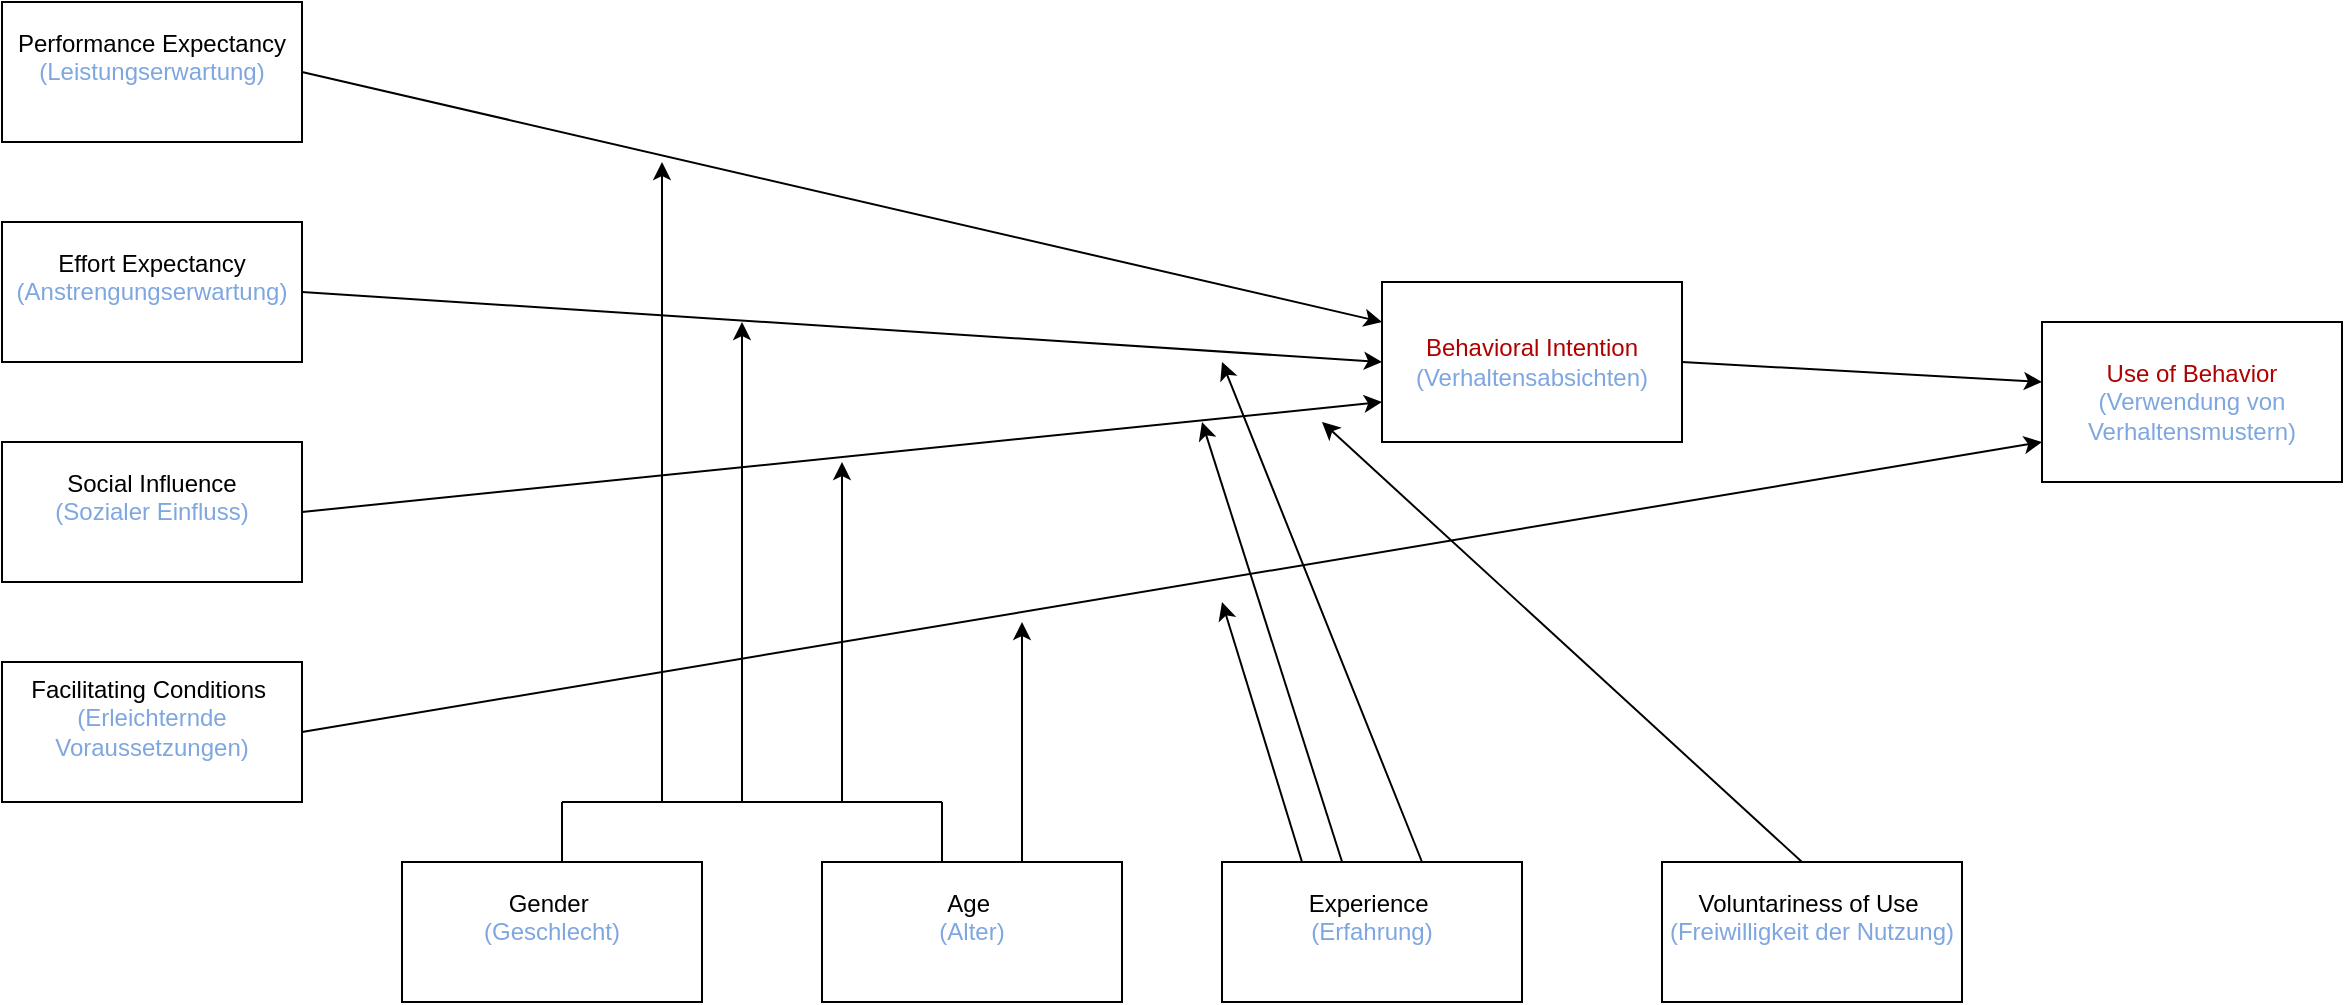 <mxfile version="26.0.3">
  <diagram name="Seite-1" id="kEeX5IR2ziwyEE2gCDyP">
    <mxGraphModel dx="1433" dy="559" grid="1" gridSize="10" guides="1" tooltips="1" connect="1" arrows="1" fold="1" page="1" pageScale="1" pageWidth="3300" pageHeight="4681" math="0" shadow="0">
      <root>
        <mxCell id="0" />
        <mxCell id="1" parent="0" />
        <mxCell id="434kLvwRftd1JmZnnxGZ-1" value="Performance Expectancy&lt;div&gt;&lt;span style=&quot;color: rgb(126, 166, 224);&quot;&gt;(Leistungserwartung)&lt;br&gt;&lt;/span&gt;&lt;div&gt;&lt;br&gt;&lt;/div&gt;&lt;/div&gt;" style="rounded=0;whiteSpace=wrap;html=1;" vertex="1" parent="1">
          <mxGeometry x="510" y="130" width="150" height="70" as="geometry" />
        </mxCell>
        <mxCell id="434kLvwRftd1JmZnnxGZ-2" value="Effort Expectancy&lt;div&gt;&lt;span style=&quot;color: rgb(126, 166, 224);&quot;&gt;(Anstrengungserwartung)&lt;br&gt;&lt;/span&gt;&lt;div&gt;&lt;br&gt;&lt;/div&gt;&lt;/div&gt;" style="rounded=0;whiteSpace=wrap;html=1;" vertex="1" parent="1">
          <mxGeometry x="510" y="240" width="150" height="70" as="geometry" />
        </mxCell>
        <mxCell id="434kLvwRftd1JmZnnxGZ-3" value="&lt;div&gt;&lt;span style=&quot;color: rgb(0, 0, 0);&quot;&gt;Social Influence&lt;/span&gt;&lt;/div&gt;&lt;div&gt;&lt;span style=&quot;color: rgb(126, 166, 224);&quot;&gt;(Sozialer Einfluss)&lt;br&gt;&lt;/span&gt;&lt;div&gt;&lt;br&gt;&lt;/div&gt;&lt;/div&gt;" style="rounded=0;whiteSpace=wrap;html=1;" vertex="1" parent="1">
          <mxGeometry x="510" y="350" width="150" height="70" as="geometry" />
        </mxCell>
        <mxCell id="434kLvwRftd1JmZnnxGZ-4" value="&lt;div&gt;&lt;span style=&quot;color: rgb(0, 0, 0);&quot;&gt;Facilitating Conditions&amp;nbsp;&lt;/span&gt;&lt;/div&gt;&lt;div&gt;&lt;span style=&quot;color: rgb(126, 166, 224);&quot;&gt;(Erleichternde Voraussetzungen)&lt;br&gt;&lt;/span&gt;&lt;div&gt;&lt;br&gt;&lt;/div&gt;&lt;/div&gt;" style="rounded=0;whiteSpace=wrap;html=1;" vertex="1" parent="1">
          <mxGeometry x="510" y="460" width="150" height="70" as="geometry" />
        </mxCell>
        <mxCell id="434kLvwRftd1JmZnnxGZ-5" value="&lt;div&gt;&lt;span style=&quot;color: rgb(0, 0, 0);&quot;&gt;Gender&amp;nbsp;&lt;/span&gt;&lt;/div&gt;&lt;div&gt;&lt;span style=&quot;color: rgb(126, 166, 224);&quot;&gt;(Geschlecht)&lt;br&gt;&lt;/span&gt;&lt;div&gt;&lt;br&gt;&lt;/div&gt;&lt;/div&gt;" style="rounded=0;whiteSpace=wrap;html=1;" vertex="1" parent="1">
          <mxGeometry x="710" y="560" width="150" height="70" as="geometry" />
        </mxCell>
        <mxCell id="434kLvwRftd1JmZnnxGZ-6" value="&lt;div&gt;&lt;span style=&quot;color: rgb(0, 0, 0);&quot;&gt;Age&amp;nbsp;&lt;/span&gt;&lt;/div&gt;&lt;div&gt;&lt;span style=&quot;color: rgb(126, 166, 224);&quot;&gt;(Alter)&lt;br&gt;&lt;/span&gt;&lt;div&gt;&lt;br&gt;&lt;/div&gt;&lt;/div&gt;" style="rounded=0;whiteSpace=wrap;html=1;" vertex="1" parent="1">
          <mxGeometry x="920" y="560" width="150" height="70" as="geometry" />
        </mxCell>
        <mxCell id="434kLvwRftd1JmZnnxGZ-7" value="&lt;div&gt;&lt;span style=&quot;color: rgb(0, 0, 0);&quot;&gt;Experience&amp;nbsp;&lt;/span&gt;&lt;/div&gt;&lt;div&gt;&lt;span style=&quot;color: rgb(126, 166, 224);&quot;&gt;(Erfahrung)&lt;br&gt;&lt;/span&gt;&lt;div&gt;&lt;br&gt;&lt;/div&gt;&lt;/div&gt;" style="rounded=0;whiteSpace=wrap;html=1;" vertex="1" parent="1">
          <mxGeometry x="1120" y="560" width="150" height="70" as="geometry" />
        </mxCell>
        <mxCell id="434kLvwRftd1JmZnnxGZ-8" value="&lt;div&gt;&lt;span style=&quot;color: rgb(0, 0, 0);&quot;&gt;Voluntariness of Use&amp;nbsp;&lt;/span&gt;&lt;/div&gt;&lt;div&gt;&lt;span style=&quot;color: rgb(126, 166, 224);&quot;&gt;(Freiwilligkeit der Nutzung)&lt;br&gt;&lt;/span&gt;&lt;div&gt;&lt;br&gt;&lt;/div&gt;&lt;/div&gt;" style="rounded=0;whiteSpace=wrap;html=1;" vertex="1" parent="1">
          <mxGeometry x="1340" y="560" width="150" height="70" as="geometry" />
        </mxCell>
        <mxCell id="434kLvwRftd1JmZnnxGZ-9" value="&lt;div&gt;&lt;font color=&quot;rgb(0, 0, 0)&quot;&gt;&lt;span style=&quot;caret-color: rgb(0, 0, 0);&quot;&gt;Behavioral Intention&lt;/span&gt;&lt;/font&gt;&lt;/div&gt;&lt;div&gt;&lt;span style=&quot;color: rgb(126, 166, 224);&quot;&gt;(Verhaltensabsichten)&lt;/span&gt;&lt;br&gt;&lt;/div&gt;" style="rounded=0;whiteSpace=wrap;html=1;" vertex="1" parent="1">
          <mxGeometry x="1200" y="270" width="150" height="80" as="geometry" />
        </mxCell>
        <mxCell id="434kLvwRftd1JmZnnxGZ-10" value="&lt;div&gt;&lt;font color=&quot;rgb(0, 0, 0)&quot;&gt;&lt;span style=&quot;caret-color: rgb(0, 0, 0);&quot;&gt;Use of Behavior&lt;/span&gt;&lt;/font&gt;&lt;/div&gt;&lt;div&gt;&lt;span style=&quot;color: rgb(126, 166, 224);&quot;&gt;(Verwendung von Verhaltensmustern)&lt;/span&gt;&lt;br&gt;&lt;/div&gt;" style="rounded=0;whiteSpace=wrap;html=1;" vertex="1" parent="1">
          <mxGeometry x="1530" y="290" width="150" height="80" as="geometry" />
        </mxCell>
        <mxCell id="434kLvwRftd1JmZnnxGZ-11" value="" style="endArrow=classic;html=1;rounded=0;exitX=1;exitY=0.5;exitDx=0;exitDy=0;entryX=0;entryY=0.25;entryDx=0;entryDy=0;" edge="1" parent="1" source="434kLvwRftd1JmZnnxGZ-1" target="434kLvwRftd1JmZnnxGZ-9">
          <mxGeometry width="50" height="50" relative="1" as="geometry">
            <mxPoint x="750" y="200" as="sourcePoint" />
            <mxPoint x="800" y="150" as="targetPoint" />
          </mxGeometry>
        </mxCell>
        <mxCell id="434kLvwRftd1JmZnnxGZ-12" value="" style="endArrow=classic;html=1;rounded=0;exitX=1;exitY=0.5;exitDx=0;exitDy=0;entryX=0;entryY=0.5;entryDx=0;entryDy=0;" edge="1" parent="1" source="434kLvwRftd1JmZnnxGZ-2" target="434kLvwRftd1JmZnnxGZ-9">
          <mxGeometry width="50" height="50" relative="1" as="geometry">
            <mxPoint x="740" y="380" as="sourcePoint" />
            <mxPoint x="790" y="330" as="targetPoint" />
          </mxGeometry>
        </mxCell>
        <mxCell id="434kLvwRftd1JmZnnxGZ-13" value="" style="endArrow=classic;html=1;rounded=0;exitX=1;exitY=0.5;exitDx=0;exitDy=0;entryX=0;entryY=0.75;entryDx=0;entryDy=0;" edge="1" parent="1" source="434kLvwRftd1JmZnnxGZ-3" target="434kLvwRftd1JmZnnxGZ-9">
          <mxGeometry width="50" height="50" relative="1" as="geometry">
            <mxPoint x="750" y="470" as="sourcePoint" />
            <mxPoint x="800" y="420" as="targetPoint" />
          </mxGeometry>
        </mxCell>
        <mxCell id="434kLvwRftd1JmZnnxGZ-14" value="" style="endArrow=classic;html=1;rounded=0;exitX=1;exitY=0.5;exitDx=0;exitDy=0;entryX=0;entryY=0.75;entryDx=0;entryDy=0;" edge="1" parent="1" source="434kLvwRftd1JmZnnxGZ-4" target="434kLvwRftd1JmZnnxGZ-10">
          <mxGeometry width="50" height="50" relative="1" as="geometry">
            <mxPoint x="770" y="550" as="sourcePoint" />
            <mxPoint x="820" y="500" as="targetPoint" />
          </mxGeometry>
        </mxCell>
        <mxCell id="434kLvwRftd1JmZnnxGZ-15" value="" style="endArrow=classic;html=1;rounded=0;exitX=1;exitY=0.5;exitDx=0;exitDy=0;entryX=0;entryY=0.375;entryDx=0;entryDy=0;entryPerimeter=0;" edge="1" parent="1" source="434kLvwRftd1JmZnnxGZ-9" target="434kLvwRftd1JmZnnxGZ-10">
          <mxGeometry width="50" height="50" relative="1" as="geometry">
            <mxPoint x="810" y="460" as="sourcePoint" />
            <mxPoint x="860" y="410" as="targetPoint" />
          </mxGeometry>
        </mxCell>
        <mxCell id="434kLvwRftd1JmZnnxGZ-19" value="" style="endArrow=none;html=1;rounded=0;exitX=0.5;exitY=0;exitDx=0;exitDy=0;" edge="1" parent="1">
          <mxGeometry width="50" height="50" relative="1" as="geometry">
            <mxPoint x="790" y="560" as="sourcePoint" />
            <mxPoint x="790" y="530" as="targetPoint" />
          </mxGeometry>
        </mxCell>
        <mxCell id="434kLvwRftd1JmZnnxGZ-20" value="" style="endArrow=none;html=1;rounded=0;exitX=0.5;exitY=0;exitDx=0;exitDy=0;" edge="1" parent="1">
          <mxGeometry width="50" height="50" relative="1" as="geometry">
            <mxPoint x="980" y="560" as="sourcePoint" />
            <mxPoint x="980" y="530" as="targetPoint" />
          </mxGeometry>
        </mxCell>
        <mxCell id="434kLvwRftd1JmZnnxGZ-21" value="" style="endArrow=none;html=1;rounded=0;" edge="1" parent="1">
          <mxGeometry width="50" height="50" relative="1" as="geometry">
            <mxPoint x="790" y="530" as="sourcePoint" />
            <mxPoint x="980" y="530" as="targetPoint" />
          </mxGeometry>
        </mxCell>
        <mxCell id="434kLvwRftd1JmZnnxGZ-22" value="" style="endArrow=classic;html=1;rounded=0;" edge="1" parent="1">
          <mxGeometry width="50" height="50" relative="1" as="geometry">
            <mxPoint x="930" y="530" as="sourcePoint" />
            <mxPoint x="930" y="360" as="targetPoint" />
          </mxGeometry>
        </mxCell>
        <mxCell id="434kLvwRftd1JmZnnxGZ-23" value="" style="endArrow=classic;html=1;rounded=0;" edge="1" parent="1">
          <mxGeometry width="50" height="50" relative="1" as="geometry">
            <mxPoint x="880" y="530" as="sourcePoint" />
            <mxPoint x="880" y="290" as="targetPoint" />
          </mxGeometry>
        </mxCell>
        <mxCell id="434kLvwRftd1JmZnnxGZ-24" value="" style="endArrow=classic;html=1;rounded=0;" edge="1" parent="1">
          <mxGeometry width="50" height="50" relative="1" as="geometry">
            <mxPoint x="840" y="530" as="sourcePoint" />
            <mxPoint x="840" y="210" as="targetPoint" />
          </mxGeometry>
        </mxCell>
        <mxCell id="434kLvwRftd1JmZnnxGZ-25" value="" style="endArrow=classic;html=1;rounded=0;" edge="1" parent="1">
          <mxGeometry width="50" height="50" relative="1" as="geometry">
            <mxPoint x="1020" y="560" as="sourcePoint" />
            <mxPoint x="1020" y="440" as="targetPoint" />
          </mxGeometry>
        </mxCell>
        <mxCell id="434kLvwRftd1JmZnnxGZ-26" value="" style="endArrow=classic;html=1;rounded=0;" edge="1" parent="1">
          <mxGeometry width="50" height="50" relative="1" as="geometry">
            <mxPoint x="1160" y="560" as="sourcePoint" />
            <mxPoint x="1120" y="430" as="targetPoint" />
          </mxGeometry>
        </mxCell>
        <mxCell id="434kLvwRftd1JmZnnxGZ-27" value="" style="endArrow=classic;html=1;rounded=0;exitX=0.467;exitY=0;exitDx=0;exitDy=0;exitPerimeter=0;" edge="1" parent="1">
          <mxGeometry width="50" height="50" relative="1" as="geometry">
            <mxPoint x="1180.05" y="560" as="sourcePoint" />
            <mxPoint x="1110" y="340" as="targetPoint" />
          </mxGeometry>
        </mxCell>
        <mxCell id="434kLvwRftd1JmZnnxGZ-28" value="" style="endArrow=classic;html=1;rounded=0;" edge="1" parent="1">
          <mxGeometry width="50" height="50" relative="1" as="geometry">
            <mxPoint x="1220" y="560" as="sourcePoint" />
            <mxPoint x="1120" y="310" as="targetPoint" />
          </mxGeometry>
        </mxCell>
        <mxCell id="434kLvwRftd1JmZnnxGZ-29" value="" style="endArrow=classic;html=1;rounded=0;" edge="1" parent="1">
          <mxGeometry width="50" height="50" relative="1" as="geometry">
            <mxPoint x="1410" y="560" as="sourcePoint" />
            <mxPoint x="1170" y="340" as="targetPoint" />
          </mxGeometry>
        </mxCell>
      </root>
    </mxGraphModel>
  </diagram>
</mxfile>
